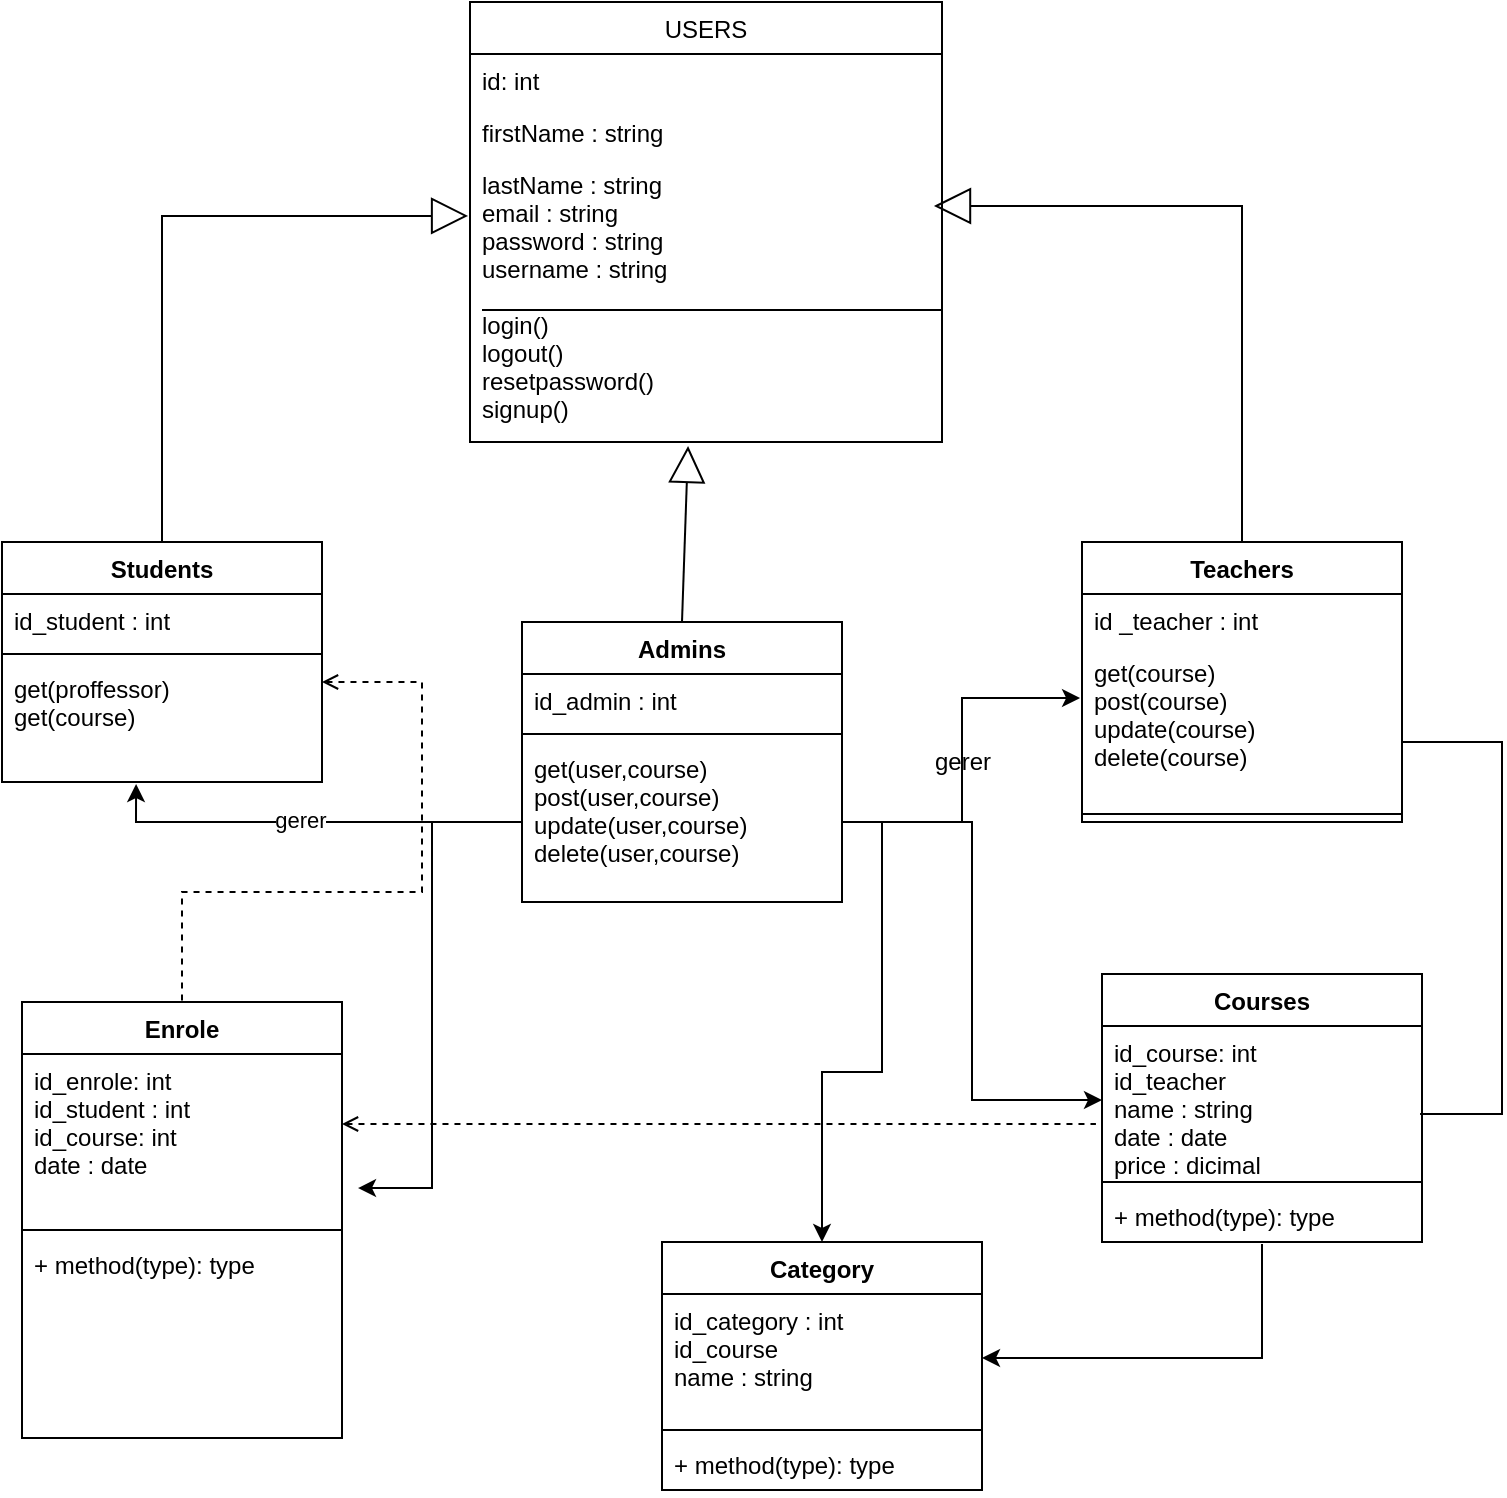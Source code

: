 <mxfile version="13.9.9" type="device"><diagram id="C5RBs43oDa-KdzZeNtuy" name="Page-1"><mxGraphModel dx="1086" dy="798" grid="1" gridSize="10" guides="1" tooltips="1" connect="1" arrows="1" fold="1" page="1" pageScale="1" pageWidth="827" pageHeight="1169" math="0" shadow="0"><root><mxCell id="WIyWlLk6GJQsqaUBKTNV-0"/><mxCell id="WIyWlLk6GJQsqaUBKTNV-1" parent="WIyWlLk6GJQsqaUBKTNV-0"/><mxCell id="FliFc4LR1mWXfyUnm-BO-1" value="USERS" style="swimlane;fontStyle=0;childLayout=stackLayout;horizontal=1;startSize=26;fillColor=none;horizontalStack=0;resizeParent=1;resizeParentMax=0;resizeLast=0;collapsible=1;marginBottom=0;" parent="WIyWlLk6GJQsqaUBKTNV-1" vertex="1"><mxGeometry x="274" y="40" width="236" height="220" as="geometry"/></mxCell><mxCell id="FliFc4LR1mWXfyUnm-BO-2" value="id: int" style="text;strokeColor=none;fillColor=none;align=left;verticalAlign=top;spacingLeft=4;spacingRight=4;overflow=hidden;rotatable=0;points=[[0,0.5],[1,0.5]];portConstraint=eastwest;" parent="FliFc4LR1mWXfyUnm-BO-1" vertex="1"><mxGeometry y="26" width="236" height="26" as="geometry"/></mxCell><mxCell id="FliFc4LR1mWXfyUnm-BO-3" value="firstName : string" style="text;strokeColor=none;fillColor=none;align=left;verticalAlign=top;spacingLeft=4;spacingRight=4;overflow=hidden;rotatable=0;points=[[0,0.5],[1,0.5]];portConstraint=eastwest;" parent="FliFc4LR1mWXfyUnm-BO-1" vertex="1"><mxGeometry y="52" width="236" height="26" as="geometry"/></mxCell><mxCell id="FliFc4LR1mWXfyUnm-BO-4" value="lastName : string&#10;email : string&#10;password : string&#10;username : string&#10;&#10;login()&#10;logout()&#10;resetpassword()&#10;signup()&#10;" style="text;strokeColor=none;fillColor=none;align=left;verticalAlign=top;spacingLeft=4;spacingRight=4;overflow=hidden;rotatable=0;points=[[0,0.5],[1,0.5]];portConstraint=eastwest;" parent="FliFc4LR1mWXfyUnm-BO-1" vertex="1"><mxGeometry y="78" width="236" height="142" as="geometry"/></mxCell><mxCell id="FliFc4LR1mWXfyUnm-BO-7" value="" style="line;strokeWidth=1;fillColor=none;align=left;verticalAlign=middle;spacingTop=-1;spacingLeft=3;spacingRight=3;rotatable=0;labelPosition=right;points=[];portConstraint=eastwest;" parent="WIyWlLk6GJQsqaUBKTNV-1" vertex="1"><mxGeometry x="280" y="190" width="230" height="8" as="geometry"/></mxCell><mxCell id="FliFc4LR1mWXfyUnm-BO-24" value="Students" style="swimlane;fontStyle=1;align=center;verticalAlign=top;childLayout=stackLayout;horizontal=1;startSize=26;horizontalStack=0;resizeParent=1;resizeParentMax=0;resizeLast=0;collapsible=1;marginBottom=0;" parent="WIyWlLk6GJQsqaUBKTNV-1" vertex="1"><mxGeometry x="40" y="310" width="160" height="120" as="geometry"/></mxCell><mxCell id="FliFc4LR1mWXfyUnm-BO-25" value="id_student : int" style="text;strokeColor=none;fillColor=none;align=left;verticalAlign=top;spacingLeft=4;spacingRight=4;overflow=hidden;rotatable=0;points=[[0,0.5],[1,0.5]];portConstraint=eastwest;" parent="FliFc4LR1mWXfyUnm-BO-24" vertex="1"><mxGeometry y="26" width="160" height="26" as="geometry"/></mxCell><mxCell id="FliFc4LR1mWXfyUnm-BO-26" value="" style="line;strokeWidth=1;fillColor=none;align=left;verticalAlign=middle;spacingTop=-1;spacingLeft=3;spacingRight=3;rotatable=0;labelPosition=right;points=[];portConstraint=eastwest;" parent="FliFc4LR1mWXfyUnm-BO-24" vertex="1"><mxGeometry y="52" width="160" height="8" as="geometry"/></mxCell><mxCell id="FliFc4LR1mWXfyUnm-BO-27" value="get(proffessor)&#10;get(course)" style="text;strokeColor=none;fillColor=none;align=left;verticalAlign=top;spacingLeft=4;spacingRight=4;overflow=hidden;rotatable=0;points=[[0,0.5],[1,0.5]];portConstraint=eastwest;" parent="FliFc4LR1mWXfyUnm-BO-24" vertex="1"><mxGeometry y="60" width="160" height="60" as="geometry"/></mxCell><mxCell id="FliFc4LR1mWXfyUnm-BO-28" value="Admins" style="swimlane;fontStyle=1;align=center;verticalAlign=top;childLayout=stackLayout;horizontal=1;startSize=26;horizontalStack=0;resizeParent=1;resizeParentMax=0;resizeLast=0;collapsible=1;marginBottom=0;" parent="WIyWlLk6GJQsqaUBKTNV-1" vertex="1"><mxGeometry x="300" y="350" width="160" height="140" as="geometry"/></mxCell><mxCell id="FliFc4LR1mWXfyUnm-BO-29" value="id_admin : int" style="text;strokeColor=none;fillColor=none;align=left;verticalAlign=top;spacingLeft=4;spacingRight=4;overflow=hidden;rotatable=0;points=[[0,0.5],[1,0.5]];portConstraint=eastwest;" parent="FliFc4LR1mWXfyUnm-BO-28" vertex="1"><mxGeometry y="26" width="160" height="26" as="geometry"/></mxCell><mxCell id="FliFc4LR1mWXfyUnm-BO-30" value="" style="line;strokeWidth=1;fillColor=none;align=left;verticalAlign=middle;spacingTop=-1;spacingLeft=3;spacingRight=3;rotatable=0;labelPosition=right;points=[];portConstraint=eastwest;" parent="FliFc4LR1mWXfyUnm-BO-28" vertex="1"><mxGeometry y="52" width="160" height="8" as="geometry"/></mxCell><mxCell id="FliFc4LR1mWXfyUnm-BO-31" value="get(user,course)&#10;post(user,course)&#10;update(user,course)&#10;delete(user,course)" style="text;strokeColor=none;fillColor=none;align=left;verticalAlign=top;spacingLeft=4;spacingRight=4;overflow=hidden;rotatable=0;points=[[0,0.5],[1,0.5]];portConstraint=eastwest;" parent="FliFc4LR1mWXfyUnm-BO-28" vertex="1"><mxGeometry y="60" width="160" height="80" as="geometry"/></mxCell><mxCell id="FliFc4LR1mWXfyUnm-BO-32" value="Teachers" style="swimlane;fontStyle=1;align=center;verticalAlign=top;childLayout=stackLayout;horizontal=1;startSize=26;horizontalStack=0;resizeParent=1;resizeParentMax=0;resizeLast=0;collapsible=1;marginBottom=0;" parent="WIyWlLk6GJQsqaUBKTNV-1" vertex="1"><mxGeometry x="580" y="310" width="160" height="140" as="geometry"/></mxCell><mxCell id="FliFc4LR1mWXfyUnm-BO-33" value="id _teacher : int" style="text;strokeColor=none;fillColor=none;align=left;verticalAlign=top;spacingLeft=4;spacingRight=4;overflow=hidden;rotatable=0;points=[[0,0.5],[1,0.5]];portConstraint=eastwest;" parent="FliFc4LR1mWXfyUnm-BO-32" vertex="1"><mxGeometry y="26" width="160" height="26" as="geometry"/></mxCell><mxCell id="FliFc4LR1mWXfyUnm-BO-35" value="get(course)&#10;post(course)&#10;update(course)&#10;delete(course)" style="text;strokeColor=none;fillColor=none;align=left;verticalAlign=top;spacingLeft=4;spacingRight=4;overflow=hidden;rotatable=0;points=[[0,0.5],[1,0.5]];portConstraint=eastwest;" parent="FliFc4LR1mWXfyUnm-BO-32" vertex="1"><mxGeometry y="52" width="160" height="80" as="geometry"/></mxCell><mxCell id="FliFc4LR1mWXfyUnm-BO-34" value="" style="line;strokeWidth=1;fillColor=none;align=left;verticalAlign=middle;spacingTop=-1;spacingLeft=3;spacingRight=3;rotatable=0;labelPosition=right;points=[];portConstraint=eastwest;" parent="FliFc4LR1mWXfyUnm-BO-32" vertex="1"><mxGeometry y="132" width="160" height="8" as="geometry"/></mxCell><mxCell id="FliFc4LR1mWXfyUnm-BO-36" value="Enrole" style="swimlane;fontStyle=1;align=center;verticalAlign=top;childLayout=stackLayout;horizontal=1;startSize=26;horizontalStack=0;resizeParent=1;resizeParentMax=0;resizeLast=0;collapsible=1;marginBottom=0;" parent="WIyWlLk6GJQsqaUBKTNV-1" vertex="1"><mxGeometry x="50" y="540" width="160" height="218" as="geometry"/></mxCell><mxCell id="FliFc4LR1mWXfyUnm-BO-37" value="id_enrole: int&#10;id_student : int&#10;id_course: int&#10;date : date&#10;" style="text;strokeColor=none;fillColor=none;align=left;verticalAlign=top;spacingLeft=4;spacingRight=4;overflow=hidden;rotatable=0;points=[[0,0.5],[1,0.5]];portConstraint=eastwest;" parent="FliFc4LR1mWXfyUnm-BO-36" vertex="1"><mxGeometry y="26" width="160" height="84" as="geometry"/></mxCell><mxCell id="FliFc4LR1mWXfyUnm-BO-38" value="" style="line;strokeWidth=1;fillColor=none;align=left;verticalAlign=middle;spacingTop=-1;spacingLeft=3;spacingRight=3;rotatable=0;labelPosition=right;points=[];portConstraint=eastwest;" parent="FliFc4LR1mWXfyUnm-BO-36" vertex="1"><mxGeometry y="110" width="160" height="8" as="geometry"/></mxCell><mxCell id="FliFc4LR1mWXfyUnm-BO-39" value="+ method(type): type" style="text;strokeColor=none;fillColor=none;align=left;verticalAlign=top;spacingLeft=4;spacingRight=4;overflow=hidden;rotatable=0;points=[[0,0.5],[1,0.5]];portConstraint=eastwest;" parent="FliFc4LR1mWXfyUnm-BO-36" vertex="1"><mxGeometry y="118" width="160" height="100" as="geometry"/></mxCell><mxCell id="FliFc4LR1mWXfyUnm-BO-40" value="Courses" style="swimlane;fontStyle=1;align=center;verticalAlign=top;childLayout=stackLayout;horizontal=1;startSize=26;horizontalStack=0;resizeParent=1;resizeParentMax=0;resizeLast=0;collapsible=1;marginBottom=0;" parent="WIyWlLk6GJQsqaUBKTNV-1" vertex="1"><mxGeometry x="590" y="526" width="160" height="134" as="geometry"/></mxCell><mxCell id="FliFc4LR1mWXfyUnm-BO-41" value="id_course: int&#10;id_teacher&#10;name : string&#10;date : date&#10;price : dicimal" style="text;strokeColor=none;fillColor=none;align=left;verticalAlign=top;spacingLeft=4;spacingRight=4;overflow=hidden;rotatable=0;points=[[0,0.5],[1,0.5]];portConstraint=eastwest;" parent="FliFc4LR1mWXfyUnm-BO-40" vertex="1"><mxGeometry y="26" width="160" height="74" as="geometry"/></mxCell><mxCell id="FliFc4LR1mWXfyUnm-BO-42" value="" style="line;strokeWidth=1;fillColor=none;align=left;verticalAlign=middle;spacingTop=-1;spacingLeft=3;spacingRight=3;rotatable=0;labelPosition=right;points=[];portConstraint=eastwest;" parent="FliFc4LR1mWXfyUnm-BO-40" vertex="1"><mxGeometry y="100" width="160" height="8" as="geometry"/></mxCell><mxCell id="FliFc4LR1mWXfyUnm-BO-43" value="+ method(type): type" style="text;strokeColor=none;fillColor=none;align=left;verticalAlign=top;spacingLeft=4;spacingRight=4;overflow=hidden;rotatable=0;points=[[0,0.5],[1,0.5]];portConstraint=eastwest;" parent="FliFc4LR1mWXfyUnm-BO-40" vertex="1"><mxGeometry y="108" width="160" height="26" as="geometry"/></mxCell><mxCell id="FliFc4LR1mWXfyUnm-BO-44" value="Category" style="swimlane;fontStyle=1;align=center;verticalAlign=top;childLayout=stackLayout;horizontal=1;startSize=26;horizontalStack=0;resizeParent=1;resizeParentMax=0;resizeLast=0;collapsible=1;marginBottom=0;" parent="WIyWlLk6GJQsqaUBKTNV-1" vertex="1"><mxGeometry x="370" y="660" width="160" height="124" as="geometry"/></mxCell><mxCell id="FliFc4LR1mWXfyUnm-BO-45" value="id_category : int&#10;id_course&#10;name : string" style="text;strokeColor=none;fillColor=none;align=left;verticalAlign=top;spacingLeft=4;spacingRight=4;overflow=hidden;rotatable=0;points=[[0,0.5],[1,0.5]];portConstraint=eastwest;" parent="FliFc4LR1mWXfyUnm-BO-44" vertex="1"><mxGeometry y="26" width="160" height="64" as="geometry"/></mxCell><mxCell id="FliFc4LR1mWXfyUnm-BO-46" value="" style="line;strokeWidth=1;fillColor=none;align=left;verticalAlign=middle;spacingTop=-1;spacingLeft=3;spacingRight=3;rotatable=0;labelPosition=right;points=[];portConstraint=eastwest;" parent="FliFc4LR1mWXfyUnm-BO-44" vertex="1"><mxGeometry y="90" width="160" height="8" as="geometry"/></mxCell><mxCell id="FliFc4LR1mWXfyUnm-BO-47" value="+ method(type): type" style="text;strokeColor=none;fillColor=none;align=left;verticalAlign=top;spacingLeft=4;spacingRight=4;overflow=hidden;rotatable=0;points=[[0,0.5],[1,0.5]];portConstraint=eastwest;" parent="FliFc4LR1mWXfyUnm-BO-44" vertex="1"><mxGeometry y="98" width="160" height="26" as="geometry"/></mxCell><mxCell id="FliFc4LR1mWXfyUnm-BO-51" style="edgeStyle=orthogonalEdgeStyle;rounded=0;orthogonalLoop=1;jettySize=auto;html=1;entryX=0.994;entryY=0.595;entryDx=0;entryDy=0;entryPerimeter=0;endArrow=none;endFill=0;" parent="WIyWlLk6GJQsqaUBKTNV-1" source="FliFc4LR1mWXfyUnm-BO-35" target="FliFc4LR1mWXfyUnm-BO-41" edge="1"><mxGeometry relative="1" as="geometry"><Array as="points"><mxPoint x="790" y="410"/><mxPoint x="790" y="596"/></Array></mxGeometry></mxCell><mxCell id="FliFc4LR1mWXfyUnm-BO-54" style="edgeStyle=orthogonalEdgeStyle;rounded=0;orthogonalLoop=1;jettySize=auto;html=1;entryX=1;entryY=0.5;entryDx=0;entryDy=0;exitX=0.5;exitY=1.038;exitDx=0;exitDy=0;exitPerimeter=0;" parent="WIyWlLk6GJQsqaUBKTNV-1" source="FliFc4LR1mWXfyUnm-BO-43" target="FliFc4LR1mWXfyUnm-BO-45" edge="1"><mxGeometry relative="1" as="geometry"><mxPoint x="570" y="670" as="sourcePoint"/><Array as="points"><mxPoint x="670" y="718"/></Array></mxGeometry></mxCell><mxCell id="FliFc4LR1mWXfyUnm-BO-55" style="edgeStyle=orthogonalEdgeStyle;rounded=0;orthogonalLoop=1;jettySize=auto;html=1;endArrow=none;endFill=0;entryX=0.5;entryY=0;entryDx=0;entryDy=0;startArrow=open;startFill=0;dashed=1;" parent="WIyWlLk6GJQsqaUBKTNV-1" source="FliFc4LR1mWXfyUnm-BO-27" target="FliFc4LR1mWXfyUnm-BO-36" edge="1"><mxGeometry relative="1" as="geometry"><mxPoint x="-40" y="630" as="targetPoint"/><Array as="points"><mxPoint x="250" y="380"/><mxPoint x="250" y="485"/><mxPoint x="130" y="485"/></Array></mxGeometry></mxCell><mxCell id="FliFc4LR1mWXfyUnm-BO-56" style="edgeStyle=orthogonalEdgeStyle;rounded=0;orthogonalLoop=1;jettySize=auto;html=1;entryX=-0.019;entryY=0.662;entryDx=0;entryDy=0;entryPerimeter=0;endArrow=none;endFill=0;startArrow=open;startFill=0;dashed=1;" parent="WIyWlLk6GJQsqaUBKTNV-1" source="FliFc4LR1mWXfyUnm-BO-37" target="FliFc4LR1mWXfyUnm-BO-41" edge="1"><mxGeometry relative="1" as="geometry"><Array as="points"><mxPoint x="310" y="601"/><mxPoint x="310" y="601"/></Array></mxGeometry></mxCell><mxCell id="fzrKxizXHtFi0VLzVy6U-2" value="" style="endArrow=block;endSize=16;endFill=0;html=1;exitX=0.5;exitY=0;exitDx=0;exitDy=0;entryX=-0.004;entryY=0.204;entryDx=0;entryDy=0;entryPerimeter=0;rounded=0;" parent="WIyWlLk6GJQsqaUBKTNV-1" source="FliFc4LR1mWXfyUnm-BO-24" target="FliFc4LR1mWXfyUnm-BO-4" edge="1"><mxGeometry x="-0.177" width="160" relative="1" as="geometry"><mxPoint x="330" y="250" as="sourcePoint"/><mxPoint x="490" y="250" as="targetPoint"/><Array as="points"><mxPoint x="120" y="147"/></Array><mxPoint as="offset"/></mxGeometry></mxCell><mxCell id="fzrKxizXHtFi0VLzVy6U-3" value="" style="endArrow=block;endSize=16;endFill=0;html=1;exitX=0.5;exitY=0;exitDx=0;exitDy=0;entryX=0.983;entryY=0.169;entryDx=0;entryDy=0;entryPerimeter=0;rounded=0;" parent="WIyWlLk6GJQsqaUBKTNV-1" source="FliFc4LR1mWXfyUnm-BO-32" target="FliFc4LR1mWXfyUnm-BO-4" edge="1"><mxGeometry x="-0.177" width="160" relative="1" as="geometry"><mxPoint x="130" y="320" as="sourcePoint"/><mxPoint x="283.056" y="156.968" as="targetPoint"/><Array as="points"><mxPoint x="660" y="142"/></Array><mxPoint as="offset"/></mxGeometry></mxCell><mxCell id="fzrKxizXHtFi0VLzVy6U-4" value="" style="endArrow=block;endSize=16;endFill=0;html=1;exitX=0.5;exitY=0;exitDx=0;exitDy=0;rounded=0;entryX=0.462;entryY=1.014;entryDx=0;entryDy=0;entryPerimeter=0;" parent="WIyWlLk6GJQsqaUBKTNV-1" source="FliFc4LR1mWXfyUnm-BO-28" target="FliFc4LR1mWXfyUnm-BO-4" edge="1"><mxGeometry x="-0.177" width="160" relative="1" as="geometry"><mxPoint x="670" y="320" as="sourcePoint"/><mxPoint x="430" y="290" as="targetPoint"/><Array as="points"/><mxPoint as="offset"/></mxGeometry></mxCell><mxCell id="6Ih8213OySKDOoDguwgS-2" style="edgeStyle=orthogonalEdgeStyle;rounded=0;orthogonalLoop=1;jettySize=auto;html=1;entryX=-0.006;entryY=0.325;entryDx=0;entryDy=0;entryPerimeter=0;" parent="WIyWlLk6GJQsqaUBKTNV-1" source="FliFc4LR1mWXfyUnm-BO-31" target="FliFc4LR1mWXfyUnm-BO-35" edge="1"><mxGeometry relative="1" as="geometry"/></mxCell><mxCell id="6Ih8213OySKDOoDguwgS-3" style="edgeStyle=orthogonalEdgeStyle;rounded=0;orthogonalLoop=1;jettySize=auto;html=1;entryX=0.419;entryY=1.017;entryDx=0;entryDy=0;entryPerimeter=0;" parent="WIyWlLk6GJQsqaUBKTNV-1" source="FliFc4LR1mWXfyUnm-BO-31" target="FliFc4LR1mWXfyUnm-BO-27" edge="1"><mxGeometry relative="1" as="geometry"/></mxCell><mxCell id="6Ih8213OySKDOoDguwgS-5" value="Text" style="edgeLabel;html=1;align=center;verticalAlign=middle;resizable=0;points=[];" parent="6Ih8213OySKDOoDguwgS-3" vertex="1" connectable="0"><mxGeometry x="0.057" y="-2" relative="1" as="geometry"><mxPoint as="offset"/></mxGeometry></mxCell><mxCell id="6Ih8213OySKDOoDguwgS-6" value="gerer" style="edgeLabel;html=1;align=center;verticalAlign=middle;resizable=0;points=[];" parent="6Ih8213OySKDOoDguwgS-3" vertex="1" connectable="0"><mxGeometry x="0.047" y="-1" relative="1" as="geometry"><mxPoint as="offset"/></mxGeometry></mxCell><mxCell id="6Ih8213OySKDOoDguwgS-4" value="gerer" style="text;html=1;align=center;verticalAlign=middle;resizable=0;points=[];autosize=1;strokeColor=none;" parent="WIyWlLk6GJQsqaUBKTNV-1" vertex="1"><mxGeometry x="500" y="410" width="40" height="20" as="geometry"/></mxCell><mxCell id="6Ih8213OySKDOoDguwgS-7" style="edgeStyle=orthogonalEdgeStyle;rounded=0;orthogonalLoop=1;jettySize=auto;html=1;entryX=0;entryY=0.5;entryDx=0;entryDy=0;" parent="WIyWlLk6GJQsqaUBKTNV-1" source="FliFc4LR1mWXfyUnm-BO-31" target="FliFc4LR1mWXfyUnm-BO-41" edge="1"><mxGeometry relative="1" as="geometry"/></mxCell><mxCell id="6Ih8213OySKDOoDguwgS-8" style="edgeStyle=orthogonalEdgeStyle;rounded=0;orthogonalLoop=1;jettySize=auto;html=1;entryX=1.05;entryY=0.798;entryDx=0;entryDy=0;entryPerimeter=0;" parent="WIyWlLk6GJQsqaUBKTNV-1" source="FliFc4LR1mWXfyUnm-BO-31" target="FliFc4LR1mWXfyUnm-BO-37" edge="1"><mxGeometry relative="1" as="geometry"/></mxCell><mxCell id="6Ih8213OySKDOoDguwgS-9" style="edgeStyle=orthogonalEdgeStyle;rounded=0;orthogonalLoop=1;jettySize=auto;html=1;" parent="WIyWlLk6GJQsqaUBKTNV-1" source="FliFc4LR1mWXfyUnm-BO-31" target="FliFc4LR1mWXfyUnm-BO-44" edge="1"><mxGeometry relative="1" as="geometry"/></mxCell></root></mxGraphModel></diagram></mxfile>